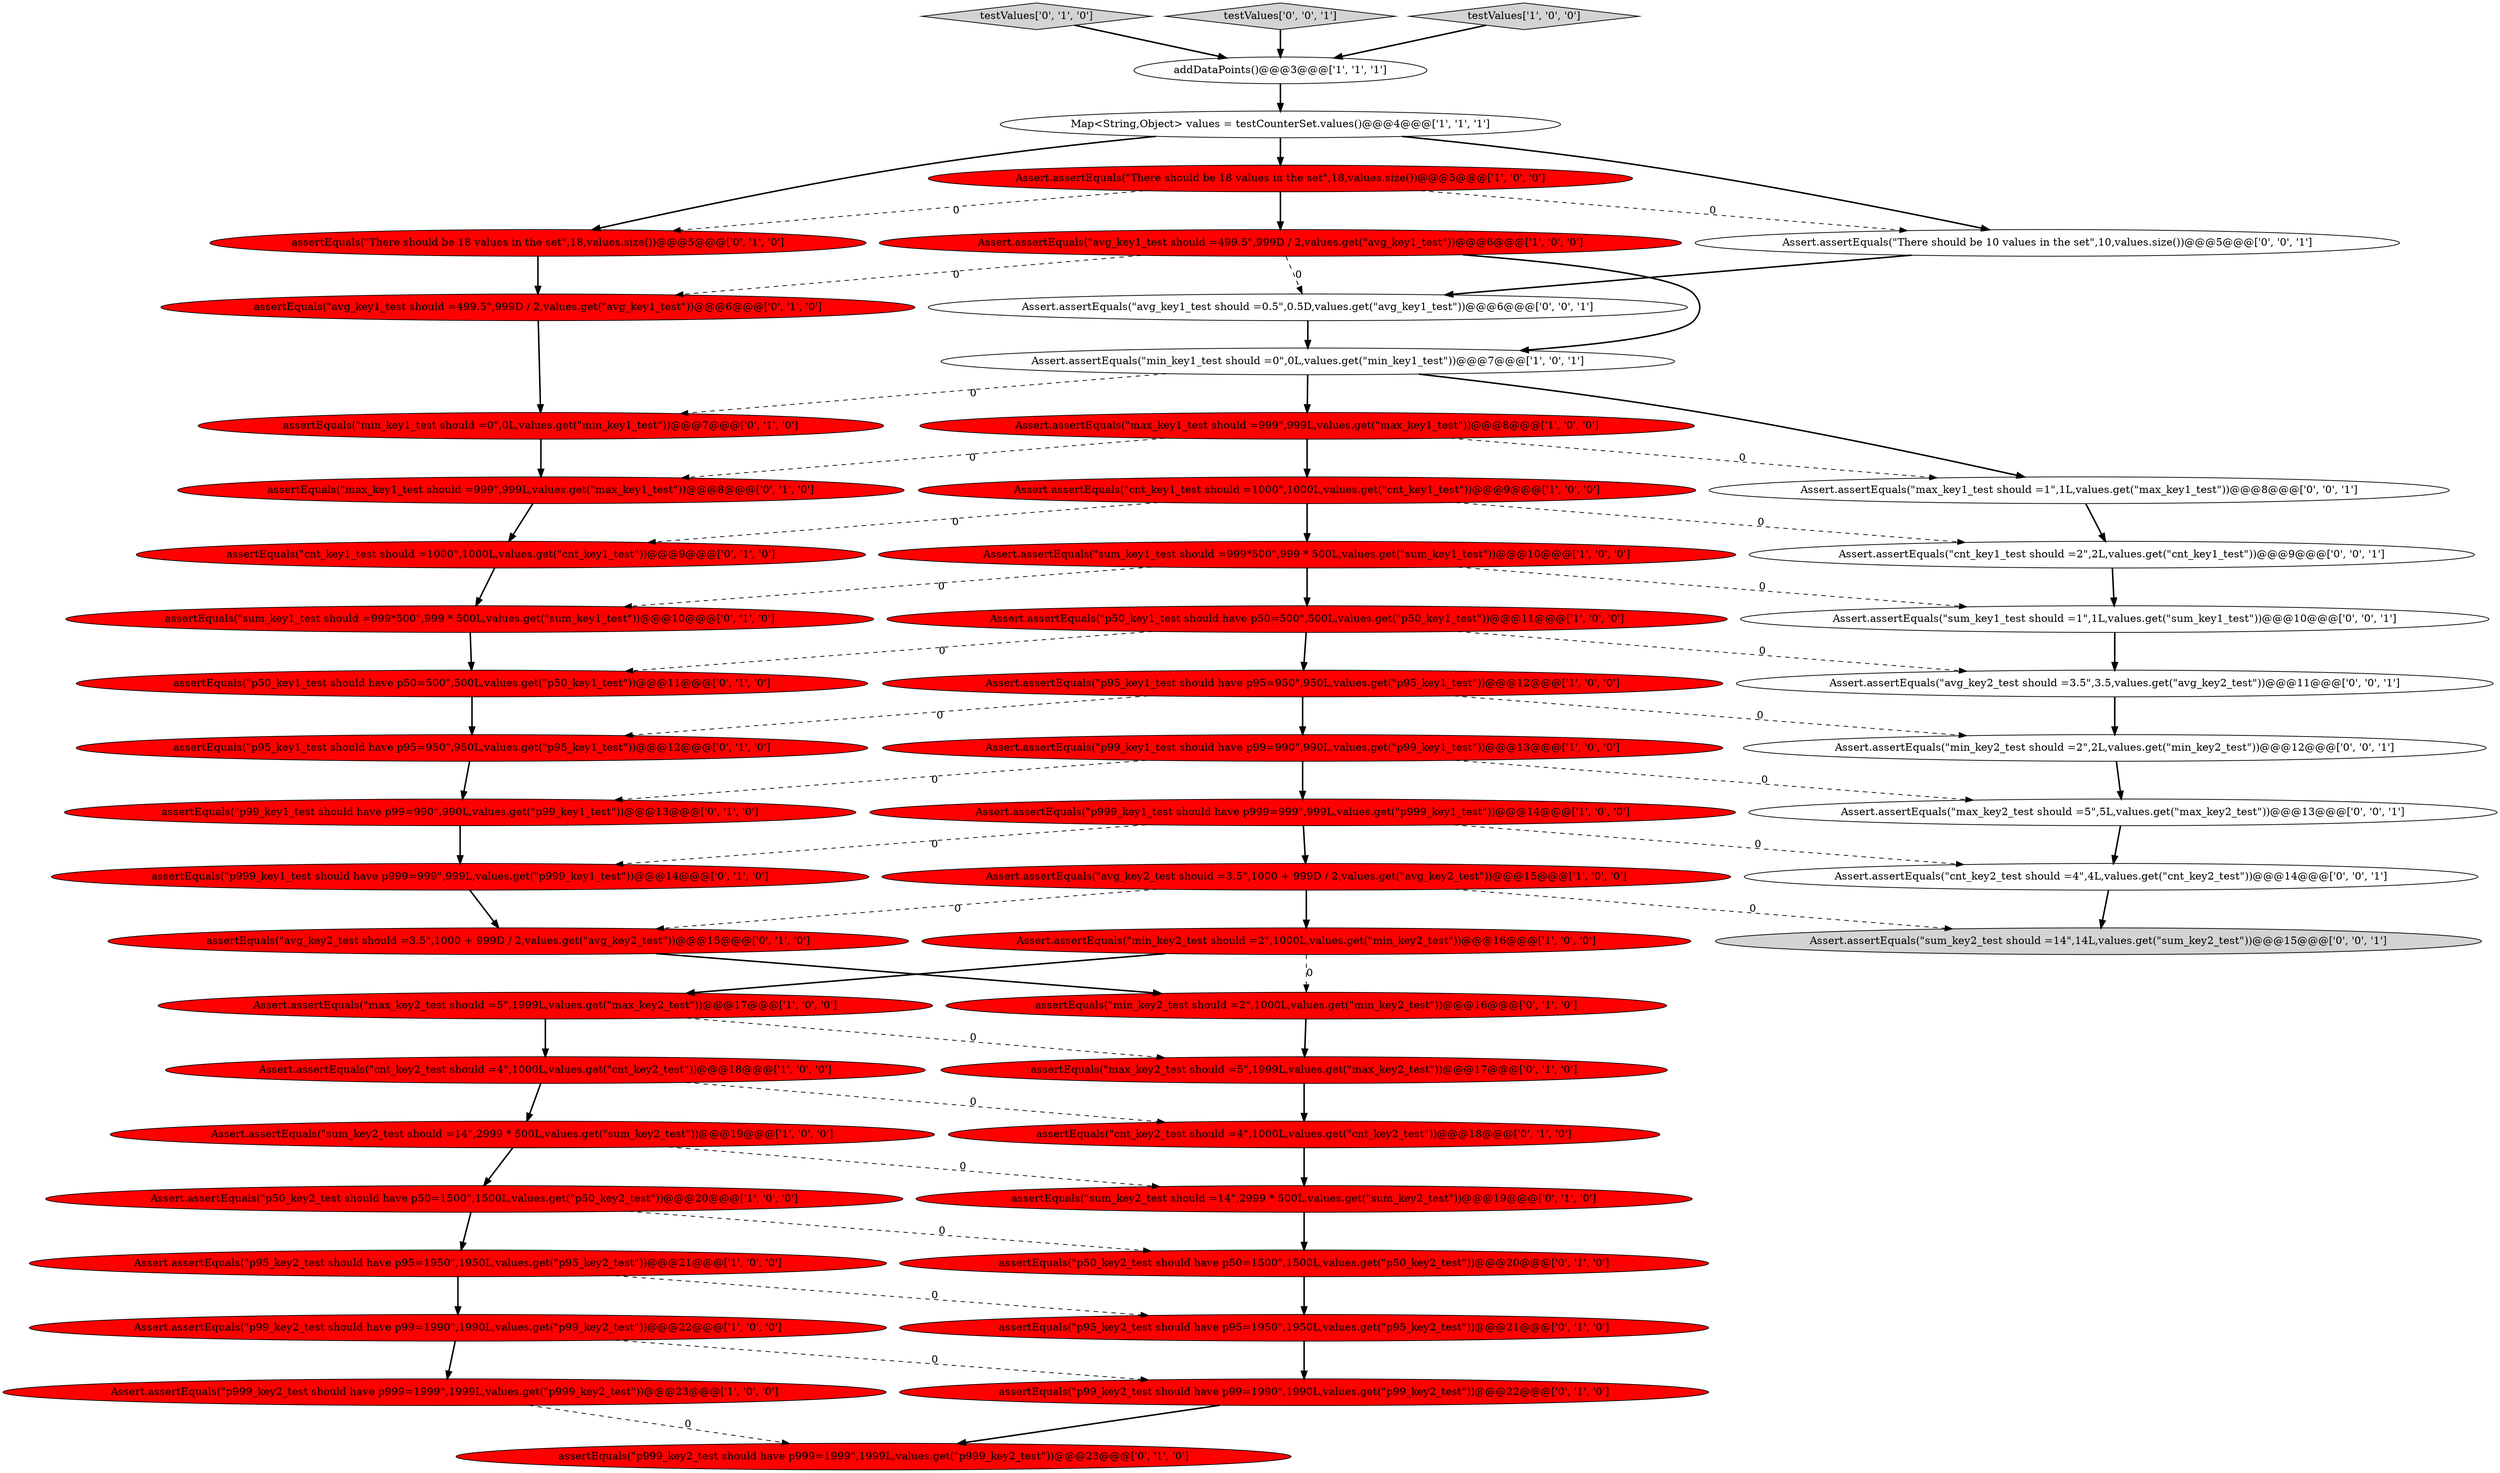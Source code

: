 digraph {
16 [style = filled, label = "Assert.assertEquals(\"p50_key1_test should have p50=500\",500L,values.get(\"p50_key1_test\"))@@@11@@@['1', '0', '0']", fillcolor = red, shape = ellipse image = "AAA1AAABBB1BBB"];
9 [style = filled, label = "Assert.assertEquals(\"avg_key2_test should =3.5\",1000 + 999D / 2,values.get(\"avg_key2_test\"))@@@15@@@['1', '0', '0']", fillcolor = red, shape = ellipse image = "AAA1AAABBB1BBB"];
27 [style = filled, label = "assertEquals(\"p95_key2_test should have p95=1950\",1950L,values.get(\"p95_key2_test\"))@@@21@@@['0', '1', '0']", fillcolor = red, shape = ellipse image = "AAA1AAABBB2BBB"];
20 [style = filled, label = "Assert.assertEquals(\"max_key2_test should =5\",1999L,values.get(\"max_key2_test\"))@@@17@@@['1', '0', '0']", fillcolor = red, shape = ellipse image = "AAA1AAABBB1BBB"];
2 [style = filled, label = "Assert.assertEquals(\"p50_key2_test should have p50=1500\",1500L,values.get(\"p50_key2_test\"))@@@20@@@['1', '0', '0']", fillcolor = red, shape = ellipse image = "AAA1AAABBB1BBB"];
43 [style = filled, label = "Assert.assertEquals(\"avg_key1_test should =0.5\",0.5D,values.get(\"avg_key1_test\"))@@@6@@@['0', '0', '1']", fillcolor = white, shape = ellipse image = "AAA0AAABBB3BBB"];
50 [style = filled, label = "Assert.assertEquals(\"max_key1_test should =1\",1L,values.get(\"max_key1_test\"))@@@8@@@['0', '0', '1']", fillcolor = white, shape = ellipse image = "AAA0AAABBB3BBB"];
25 [style = filled, label = "assertEquals(\"p999_key2_test should have p999=1999\",1999L,values.get(\"p999_key2_test\"))@@@23@@@['0', '1', '0']", fillcolor = red, shape = ellipse image = "AAA1AAABBB2BBB"];
3 [style = filled, label = "Assert.assertEquals(\"There should be 18 values in the set\",18,values.size())@@@5@@@['1', '0', '0']", fillcolor = red, shape = ellipse image = "AAA1AAABBB1BBB"];
42 [style = filled, label = "Assert.assertEquals(\"sum_key1_test should =1\",1L,values.get(\"sum_key1_test\"))@@@10@@@['0', '0', '1']", fillcolor = white, shape = ellipse image = "AAA0AAABBB3BBB"];
1 [style = filled, label = "Assert.assertEquals(\"p99_key2_test should have p99=1990\",1990L,values.get(\"p99_key2_test\"))@@@22@@@['1', '0', '0']", fillcolor = red, shape = ellipse image = "AAA1AAABBB1BBB"];
24 [style = filled, label = "assertEquals(\"max_key2_test should =5\",1999L,values.get(\"max_key2_test\"))@@@17@@@['0', '1', '0']", fillcolor = red, shape = ellipse image = "AAA1AAABBB2BBB"];
6 [style = filled, label = "Assert.assertEquals(\"p99_key1_test should have p99=990\",990L,values.get(\"p99_key1_test\"))@@@13@@@['1', '0', '0']", fillcolor = red, shape = ellipse image = "AAA1AAABBB1BBB"];
4 [style = filled, label = "Assert.assertEquals(\"cnt_key2_test should =4\",1000L,values.get(\"cnt_key2_test\"))@@@18@@@['1', '0', '0']", fillcolor = red, shape = ellipse image = "AAA1AAABBB1BBB"];
52 [style = filled, label = "Assert.assertEquals(\"max_key2_test should =5\",5L,values.get(\"max_key2_test\"))@@@13@@@['0', '0', '1']", fillcolor = white, shape = ellipse image = "AAA0AAABBB3BBB"];
8 [style = filled, label = "Assert.assertEquals(\"p999_key1_test should have p999=999\",999L,values.get(\"p999_key1_test\"))@@@14@@@['1', '0', '0']", fillcolor = red, shape = ellipse image = "AAA1AAABBB1BBB"];
13 [style = filled, label = "Assert.assertEquals(\"avg_key1_test should =499.5\",999D / 2,values.get(\"avg_key1_test\"))@@@6@@@['1', '0', '0']", fillcolor = red, shape = ellipse image = "AAA1AAABBB1BBB"];
14 [style = filled, label = "Assert.assertEquals(\"p999_key2_test should have p999=1999\",1999L,values.get(\"p999_key2_test\"))@@@23@@@['1', '0', '0']", fillcolor = red, shape = ellipse image = "AAA1AAABBB1BBB"];
49 [style = filled, label = "Assert.assertEquals(\"sum_key2_test should =14\",14L,values.get(\"sum_key2_test\"))@@@15@@@['0', '0', '1']", fillcolor = lightgray, shape = ellipse image = "AAA0AAABBB3BBB"];
26 [style = filled, label = "testValues['0', '1', '0']", fillcolor = lightgray, shape = diamond image = "AAA0AAABBB2BBB"];
45 [style = filled, label = "Assert.assertEquals(\"min_key2_test should =2\",2L,values.get(\"min_key2_test\"))@@@12@@@['0', '0', '1']", fillcolor = white, shape = ellipse image = "AAA0AAABBB3BBB"];
38 [style = filled, label = "assertEquals(\"p50_key2_test should have p50=1500\",1500L,values.get(\"p50_key2_test\"))@@@20@@@['0', '1', '0']", fillcolor = red, shape = ellipse image = "AAA1AAABBB2BBB"];
21 [style = filled, label = "Assert.assertEquals(\"p95_key2_test should have p95=1950\",1950L,values.get(\"p95_key2_test\"))@@@21@@@['1', '0', '0']", fillcolor = red, shape = ellipse image = "AAA1AAABBB1BBB"];
35 [style = filled, label = "assertEquals(\"min_key2_test should =2\",1000L,values.get(\"min_key2_test\"))@@@16@@@['0', '1', '0']", fillcolor = red, shape = ellipse image = "AAA1AAABBB2BBB"];
36 [style = filled, label = "assertEquals(\"sum_key2_test should =14\",2999 * 500L,values.get(\"sum_key2_test\"))@@@19@@@['0', '1', '0']", fillcolor = red, shape = ellipse image = "AAA1AAABBB2BBB"];
31 [style = filled, label = "assertEquals(\"cnt_key1_test should =1000\",1000L,values.get(\"cnt_key1_test\"))@@@9@@@['0', '1', '0']", fillcolor = red, shape = ellipse image = "AAA1AAABBB2BBB"];
48 [style = filled, label = "testValues['0', '0', '1']", fillcolor = lightgray, shape = diamond image = "AAA0AAABBB3BBB"];
41 [style = filled, label = "assertEquals(\"cnt_key2_test should =4\",1000L,values.get(\"cnt_key2_test\"))@@@18@@@['0', '1', '0']", fillcolor = red, shape = ellipse image = "AAA1AAABBB2BBB"];
47 [style = filled, label = "Assert.assertEquals(\"cnt_key1_test should =2\",2L,values.get(\"cnt_key1_test\"))@@@9@@@['0', '0', '1']", fillcolor = white, shape = ellipse image = "AAA0AAABBB3BBB"];
7 [style = filled, label = "Assert.assertEquals(\"cnt_key1_test should =1000\",1000L,values.get(\"cnt_key1_test\"))@@@9@@@['1', '0', '0']", fillcolor = red, shape = ellipse image = "AAA1AAABBB1BBB"];
15 [style = filled, label = "Assert.assertEquals(\"min_key2_test should =2\",1000L,values.get(\"min_key2_test\"))@@@16@@@['1', '0', '0']", fillcolor = red, shape = ellipse image = "AAA1AAABBB1BBB"];
46 [style = filled, label = "Assert.assertEquals(\"cnt_key2_test should =4\",4L,values.get(\"cnt_key2_test\"))@@@14@@@['0', '0', '1']", fillcolor = white, shape = ellipse image = "AAA0AAABBB3BBB"];
28 [style = filled, label = "assertEquals(\"p50_key1_test should have p50=500\",500L,values.get(\"p50_key1_test\"))@@@11@@@['0', '1', '0']", fillcolor = red, shape = ellipse image = "AAA1AAABBB2BBB"];
34 [style = filled, label = "assertEquals(\"p95_key1_test should have p95=950\",950L,values.get(\"p95_key1_test\"))@@@12@@@['0', '1', '0']", fillcolor = red, shape = ellipse image = "AAA1AAABBB2BBB"];
40 [style = filled, label = "assertEquals(\"min_key1_test should =0\",0L,values.get(\"min_key1_test\"))@@@7@@@['0', '1', '0']", fillcolor = red, shape = ellipse image = "AAA1AAABBB2BBB"];
0 [style = filled, label = "Assert.assertEquals(\"min_key1_test should =0\",0L,values.get(\"min_key1_test\"))@@@7@@@['1', '0', '1']", fillcolor = white, shape = ellipse image = "AAA0AAABBB1BBB"];
17 [style = filled, label = "Assert.assertEquals(\"p95_key1_test should have p95=950\",950L,values.get(\"p95_key1_test\"))@@@12@@@['1', '0', '0']", fillcolor = red, shape = ellipse image = "AAA1AAABBB1BBB"];
22 [style = filled, label = "assertEquals(\"avg_key1_test should =499.5\",999D / 2,values.get(\"avg_key1_test\"))@@@6@@@['0', '1', '0']", fillcolor = red, shape = ellipse image = "AAA1AAABBB2BBB"];
23 [style = filled, label = "assertEquals(\"max_key1_test should =999\",999L,values.get(\"max_key1_test\"))@@@8@@@['0', '1', '0']", fillcolor = red, shape = ellipse image = "AAA1AAABBB2BBB"];
32 [style = filled, label = "assertEquals(\"sum_key1_test should =999*500\",999 * 500L,values.get(\"sum_key1_test\"))@@@10@@@['0', '1', '0']", fillcolor = red, shape = ellipse image = "AAA1AAABBB2BBB"];
44 [style = filled, label = "Assert.assertEquals(\"avg_key2_test should =3.5\",3.5,values.get(\"avg_key2_test\"))@@@11@@@['0', '0', '1']", fillcolor = white, shape = ellipse image = "AAA0AAABBB3BBB"];
19 [style = filled, label = "Assert.assertEquals(\"sum_key1_test should =999*500\",999 * 500L,values.get(\"sum_key1_test\"))@@@10@@@['1', '0', '0']", fillcolor = red, shape = ellipse image = "AAA1AAABBB1BBB"];
33 [style = filled, label = "assertEquals(\"p99_key2_test should have p99=1990\",1990L,values.get(\"p99_key2_test\"))@@@22@@@['0', '1', '0']", fillcolor = red, shape = ellipse image = "AAA1AAABBB2BBB"];
11 [style = filled, label = "Assert.assertEquals(\"sum_key2_test should =14\",2999 * 500L,values.get(\"sum_key2_test\"))@@@19@@@['1', '0', '0']", fillcolor = red, shape = ellipse image = "AAA1AAABBB1BBB"];
5 [style = filled, label = "Map<String,Object> values = testCounterSet.values()@@@4@@@['1', '1', '1']", fillcolor = white, shape = ellipse image = "AAA0AAABBB1BBB"];
10 [style = filled, label = "addDataPoints()@@@3@@@['1', '1', '1']", fillcolor = white, shape = ellipse image = "AAA0AAABBB1BBB"];
39 [style = filled, label = "assertEquals(\"There should be 18 values in the set\",18,values.size())@@@5@@@['0', '1', '0']", fillcolor = red, shape = ellipse image = "AAA1AAABBB2BBB"];
51 [style = filled, label = "Assert.assertEquals(\"There should be 10 values in the set\",10,values.size())@@@5@@@['0', '0', '1']", fillcolor = white, shape = ellipse image = "AAA0AAABBB3BBB"];
18 [style = filled, label = "Assert.assertEquals(\"max_key1_test should =999\",999L,values.get(\"max_key1_test\"))@@@8@@@['1', '0', '0']", fillcolor = red, shape = ellipse image = "AAA1AAABBB1BBB"];
29 [style = filled, label = "assertEquals(\"p999_key1_test should have p999=999\",999L,values.get(\"p999_key1_test\"))@@@14@@@['0', '1', '0']", fillcolor = red, shape = ellipse image = "AAA1AAABBB2BBB"];
30 [style = filled, label = "assertEquals(\"avg_key2_test should =3.5\",1000 + 999D / 2,values.get(\"avg_key2_test\"))@@@15@@@['0', '1', '0']", fillcolor = red, shape = ellipse image = "AAA1AAABBB2BBB"];
12 [style = filled, label = "testValues['1', '0', '0']", fillcolor = lightgray, shape = diamond image = "AAA0AAABBB1BBB"];
37 [style = filled, label = "assertEquals(\"p99_key1_test should have p99=990\",990L,values.get(\"p99_key1_test\"))@@@13@@@['0', '1', '0']", fillcolor = red, shape = ellipse image = "AAA1AAABBB2BBB"];
5->3 [style = bold, label=""];
23->31 [style = bold, label=""];
1->33 [style = dashed, label="0"];
13->43 [style = dashed, label="0"];
5->51 [style = bold, label=""];
52->46 [style = bold, label=""];
7->31 [style = dashed, label="0"];
17->34 [style = dashed, label="0"];
28->34 [style = bold, label=""];
29->30 [style = bold, label=""];
17->6 [style = bold, label=""];
5->39 [style = bold, label=""];
26->10 [style = bold, label=""];
47->42 [style = bold, label=""];
21->27 [style = dashed, label="0"];
14->25 [style = dashed, label="0"];
31->32 [style = bold, label=""];
3->39 [style = dashed, label="0"];
46->49 [style = bold, label=""];
16->44 [style = dashed, label="0"];
37->29 [style = bold, label=""];
38->27 [style = bold, label=""];
22->40 [style = bold, label=""];
16->17 [style = bold, label=""];
9->49 [style = dashed, label="0"];
8->46 [style = dashed, label="0"];
6->37 [style = dashed, label="0"];
11->36 [style = dashed, label="0"];
2->38 [style = dashed, label="0"];
17->45 [style = dashed, label="0"];
11->2 [style = bold, label=""];
40->23 [style = bold, label=""];
0->50 [style = bold, label=""];
24->41 [style = bold, label=""];
20->4 [style = bold, label=""];
19->16 [style = bold, label=""];
35->24 [style = bold, label=""];
39->22 [style = bold, label=""];
15->35 [style = dashed, label="0"];
3->51 [style = dashed, label="0"];
6->52 [style = dashed, label="0"];
18->50 [style = dashed, label="0"];
12->10 [style = bold, label=""];
41->36 [style = bold, label=""];
42->44 [style = bold, label=""];
10->5 [style = bold, label=""];
30->35 [style = bold, label=""];
34->37 [style = bold, label=""];
33->25 [style = bold, label=""];
2->21 [style = bold, label=""];
9->15 [style = bold, label=""];
15->20 [style = bold, label=""];
50->47 [style = bold, label=""];
18->23 [style = dashed, label="0"];
20->24 [style = dashed, label="0"];
21->1 [style = bold, label=""];
6->8 [style = bold, label=""];
8->9 [style = bold, label=""];
48->10 [style = bold, label=""];
3->13 [style = bold, label=""];
0->18 [style = bold, label=""];
51->43 [style = bold, label=""];
1->14 [style = bold, label=""];
43->0 [style = bold, label=""];
27->33 [style = bold, label=""];
36->38 [style = bold, label=""];
19->32 [style = dashed, label="0"];
18->7 [style = bold, label=""];
4->11 [style = bold, label=""];
16->28 [style = dashed, label="0"];
44->45 [style = bold, label=""];
45->52 [style = bold, label=""];
7->19 [style = bold, label=""];
32->28 [style = bold, label=""];
13->22 [style = dashed, label="0"];
0->40 [style = dashed, label="0"];
8->29 [style = dashed, label="0"];
9->30 [style = dashed, label="0"];
19->42 [style = dashed, label="0"];
13->0 [style = bold, label=""];
7->47 [style = dashed, label="0"];
4->41 [style = dashed, label="0"];
}
